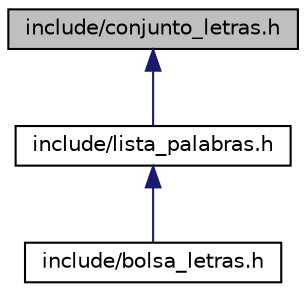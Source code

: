 digraph "include/conjunto_letras.h"
{
  edge [fontname="Helvetica",fontsize="10",labelfontname="Helvetica",labelfontsize="10"];
  node [fontname="Helvetica",fontsize="10",shape=record];
  Node5 [label="include/conjunto_letras.h",height=0.2,width=0.4,color="black", fillcolor="grey75", style="filled", fontcolor="black"];
  Node5 -> Node6 [dir="back",color="midnightblue",fontsize="10",style="solid",fontname="Helvetica"];
  Node6 [label="include/lista_palabras.h",height=0.2,width=0.4,color="black", fillcolor="white", style="filled",URL="$lista__palabras_8h.html",tooltip="fichero de cabecera del TDA lista_palabras "];
  Node6 -> Node7 [dir="back",color="midnightblue",fontsize="10",style="solid",fontname="Helvetica"];
  Node7 [label="include/bolsa_letras.h",height=0.2,width=0.4,color="black", fillcolor="white", style="filled",URL="$bolsa__letras_8h.html",tooltip="fichero de cabecera del TDA bolsa_letras "];
}
